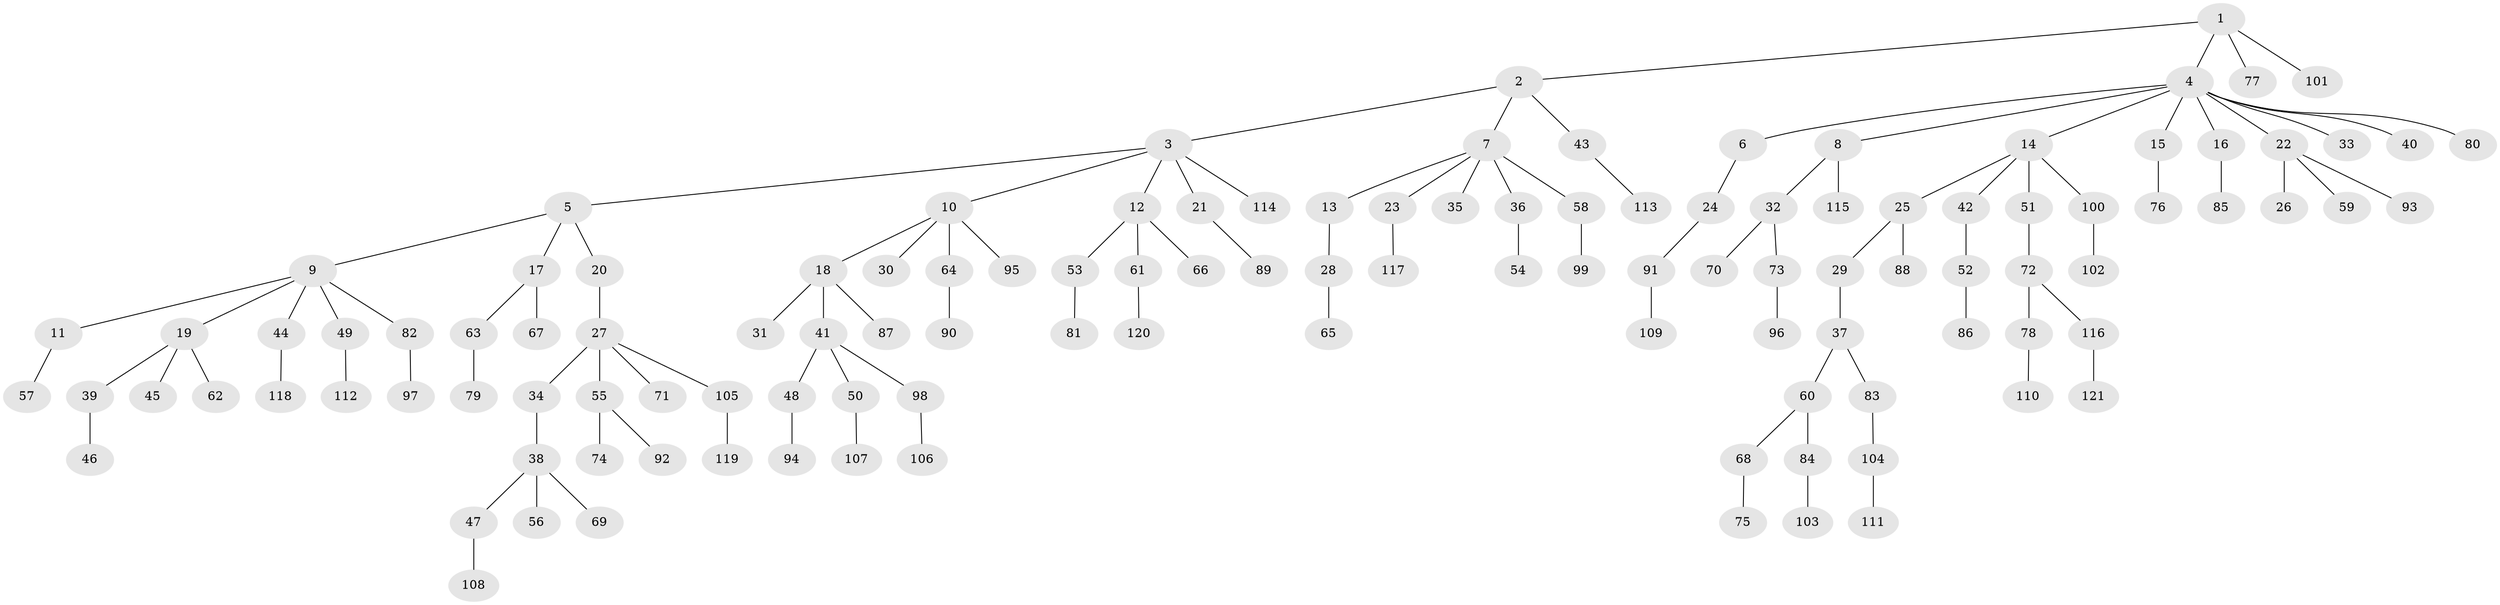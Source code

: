 // Generated by graph-tools (version 1.1) at 2025/37/03/09/25 02:37:06]
// undirected, 121 vertices, 120 edges
graph export_dot {
graph [start="1"]
  node [color=gray90,style=filled];
  1;
  2;
  3;
  4;
  5;
  6;
  7;
  8;
  9;
  10;
  11;
  12;
  13;
  14;
  15;
  16;
  17;
  18;
  19;
  20;
  21;
  22;
  23;
  24;
  25;
  26;
  27;
  28;
  29;
  30;
  31;
  32;
  33;
  34;
  35;
  36;
  37;
  38;
  39;
  40;
  41;
  42;
  43;
  44;
  45;
  46;
  47;
  48;
  49;
  50;
  51;
  52;
  53;
  54;
  55;
  56;
  57;
  58;
  59;
  60;
  61;
  62;
  63;
  64;
  65;
  66;
  67;
  68;
  69;
  70;
  71;
  72;
  73;
  74;
  75;
  76;
  77;
  78;
  79;
  80;
  81;
  82;
  83;
  84;
  85;
  86;
  87;
  88;
  89;
  90;
  91;
  92;
  93;
  94;
  95;
  96;
  97;
  98;
  99;
  100;
  101;
  102;
  103;
  104;
  105;
  106;
  107;
  108;
  109;
  110;
  111;
  112;
  113;
  114;
  115;
  116;
  117;
  118;
  119;
  120;
  121;
  1 -- 2;
  1 -- 4;
  1 -- 77;
  1 -- 101;
  2 -- 3;
  2 -- 7;
  2 -- 43;
  3 -- 5;
  3 -- 10;
  3 -- 12;
  3 -- 21;
  3 -- 114;
  4 -- 6;
  4 -- 8;
  4 -- 14;
  4 -- 15;
  4 -- 16;
  4 -- 22;
  4 -- 33;
  4 -- 40;
  4 -- 80;
  5 -- 9;
  5 -- 17;
  5 -- 20;
  6 -- 24;
  7 -- 13;
  7 -- 23;
  7 -- 35;
  7 -- 36;
  7 -- 58;
  8 -- 32;
  8 -- 115;
  9 -- 11;
  9 -- 19;
  9 -- 44;
  9 -- 49;
  9 -- 82;
  10 -- 18;
  10 -- 30;
  10 -- 64;
  10 -- 95;
  11 -- 57;
  12 -- 53;
  12 -- 61;
  12 -- 66;
  13 -- 28;
  14 -- 25;
  14 -- 42;
  14 -- 51;
  14 -- 100;
  15 -- 76;
  16 -- 85;
  17 -- 63;
  17 -- 67;
  18 -- 31;
  18 -- 41;
  18 -- 87;
  19 -- 39;
  19 -- 45;
  19 -- 62;
  20 -- 27;
  21 -- 89;
  22 -- 26;
  22 -- 59;
  22 -- 93;
  23 -- 117;
  24 -- 91;
  25 -- 29;
  25 -- 88;
  27 -- 34;
  27 -- 55;
  27 -- 71;
  27 -- 105;
  28 -- 65;
  29 -- 37;
  32 -- 70;
  32 -- 73;
  34 -- 38;
  36 -- 54;
  37 -- 60;
  37 -- 83;
  38 -- 47;
  38 -- 56;
  38 -- 69;
  39 -- 46;
  41 -- 48;
  41 -- 50;
  41 -- 98;
  42 -- 52;
  43 -- 113;
  44 -- 118;
  47 -- 108;
  48 -- 94;
  49 -- 112;
  50 -- 107;
  51 -- 72;
  52 -- 86;
  53 -- 81;
  55 -- 74;
  55 -- 92;
  58 -- 99;
  60 -- 68;
  60 -- 84;
  61 -- 120;
  63 -- 79;
  64 -- 90;
  68 -- 75;
  72 -- 78;
  72 -- 116;
  73 -- 96;
  78 -- 110;
  82 -- 97;
  83 -- 104;
  84 -- 103;
  91 -- 109;
  98 -- 106;
  100 -- 102;
  104 -- 111;
  105 -- 119;
  116 -- 121;
}
